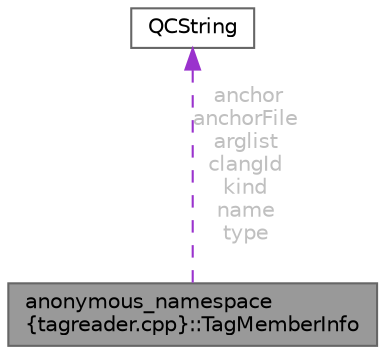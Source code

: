 digraph "anonymous_namespace{tagreader.cpp}::TagMemberInfo"
{
 // INTERACTIVE_SVG=YES
 // LATEX_PDF_SIZE
  bgcolor="transparent";
  edge [fontname=Helvetica,fontsize=10,labelfontname=Helvetica,labelfontsize=10];
  node [fontname=Helvetica,fontsize=10,shape=box,height=0.2,width=0.4];
  Node1 [id="Node000001",label="anonymous_namespace\l\{tagreader.cpp\}::TagMemberInfo",height=0.2,width=0.4,color="gray40", fillcolor="grey60", style="filled", fontcolor="black",tooltip="Container for member specific info that can be read from a tagfile."];
  Node2 -> Node1 [id="edge1_Node000001_Node000002",dir="back",color="darkorchid3",style="dashed",tooltip=" ",label=" anchor\nanchorFile\narglist\nclangId\nkind\nname\ntype",fontcolor="grey" ];
  Node2 [id="Node000002",label="QCString",height=0.2,width=0.4,color="gray40", fillcolor="white", style="filled",URL="$d9/d45/class_q_c_string.html",tooltip="This is an alternative implementation of QCString."];
}
